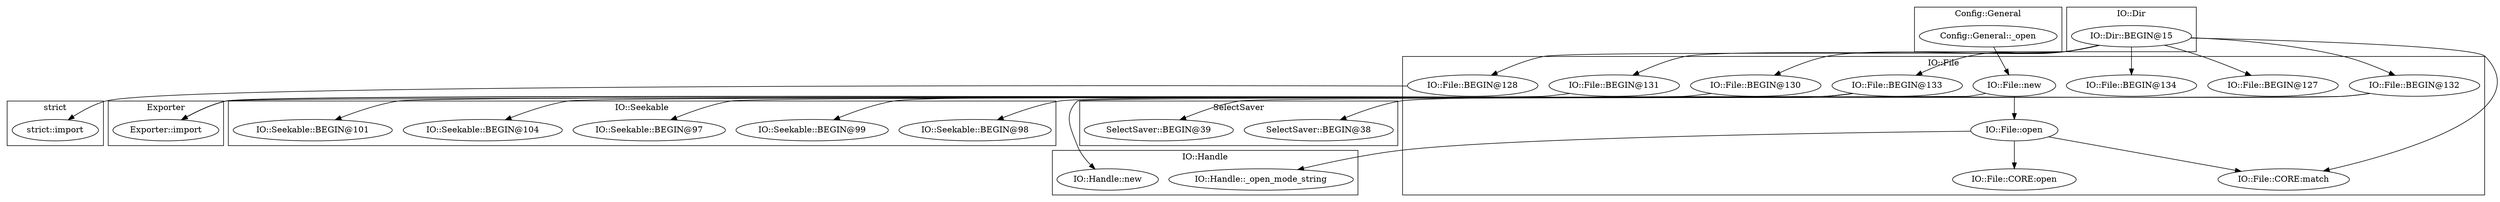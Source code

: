 digraph {
graph [overlap=false]
subgraph cluster_IO_Dir {
	label="IO::Dir";
	"IO::Dir::BEGIN@15";
}
subgraph cluster_SelectSaver {
	label="SelectSaver";
	"SelectSaver::BEGIN@38";
	"SelectSaver::BEGIN@39";
}
subgraph cluster_IO_Handle {
	label="IO::Handle";
	"IO::Handle::_open_mode_string";
	"IO::Handle::new";
}
subgraph cluster_Exporter {
	label="Exporter";
	"Exporter::import";
}
subgraph cluster_IO_File {
	label="IO::File";
	"IO::File::BEGIN@128";
	"IO::File::BEGIN@133";
	"IO::File::BEGIN@130";
	"IO::File::BEGIN@131";
	"IO::File::CORE:match";
	"IO::File::new";
	"IO::File::CORE:open";
	"IO::File::BEGIN@134";
	"IO::File::BEGIN@132";
	"IO::File::open";
	"IO::File::BEGIN@127";
}
subgraph cluster_Config_General {
	label="Config::General";
	"Config::General::_open";
}
subgraph cluster_IO_Seekable {
	label="IO::Seekable";
	"IO::Seekable::BEGIN@98";
	"IO::Seekable::BEGIN@99";
	"IO::Seekable::BEGIN@97";
	"IO::Seekable::BEGIN@104";
	"IO::Seekable::BEGIN@101";
}
subgraph cluster_strict {
	label="strict";
	"strict::import";
}
"IO::File::new" -> "IO::File::open";
"IO::Dir::BEGIN@15" -> "IO::File::BEGIN@132";
"IO::File::BEGIN@133" -> "IO::Seekable::BEGIN@98";
"IO::File::BEGIN@133" -> "IO::Seekable::BEGIN@101";
"IO::Dir::BEGIN@15" -> "IO::File::BEGIN@127";
"IO::Dir::BEGIN@15" -> "IO::File::BEGIN@130";
"IO::Dir::BEGIN@15" -> "IO::File::BEGIN@128";
"IO::File::new" -> "IO::Handle::new";
"IO::File::BEGIN@133" -> "IO::Seekable::BEGIN@104";
"IO::File::BEGIN@128" -> "strict::import";
"IO::Dir::BEGIN@15" -> "IO::File::BEGIN@134";
"IO::File::open" -> "IO::File::CORE:open";
"Config::General::_open" -> "IO::File::new";
"IO::Dir::BEGIN@15" -> "IO::File::BEGIN@133";
"IO::File::open" -> "IO::File::CORE:match";
"IO::Dir::BEGIN@15" -> "IO::File::CORE:match";
"IO::File::BEGIN@131" -> "Exporter::import";
"IO::File::BEGIN@130" -> "Exporter::import";
"IO::File::BEGIN@133" -> "Exporter::import";
"IO::Dir::BEGIN@15" -> "IO::File::BEGIN@131";
"IO::File::BEGIN@132" -> "SelectSaver::BEGIN@38";
"IO::File::BEGIN@132" -> "SelectSaver::BEGIN@39";
"IO::File::BEGIN@133" -> "IO::Seekable::BEGIN@97";
"IO::File::open" -> "IO::Handle::_open_mode_string";
"IO::File::BEGIN@133" -> "IO::Seekable::BEGIN@99";
}
